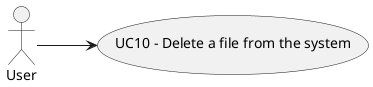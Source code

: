 @startuml

left to right direction
actor User

usecase UC10 as "UC10 - Delete a file from the system"
User --> UC10

@enduml